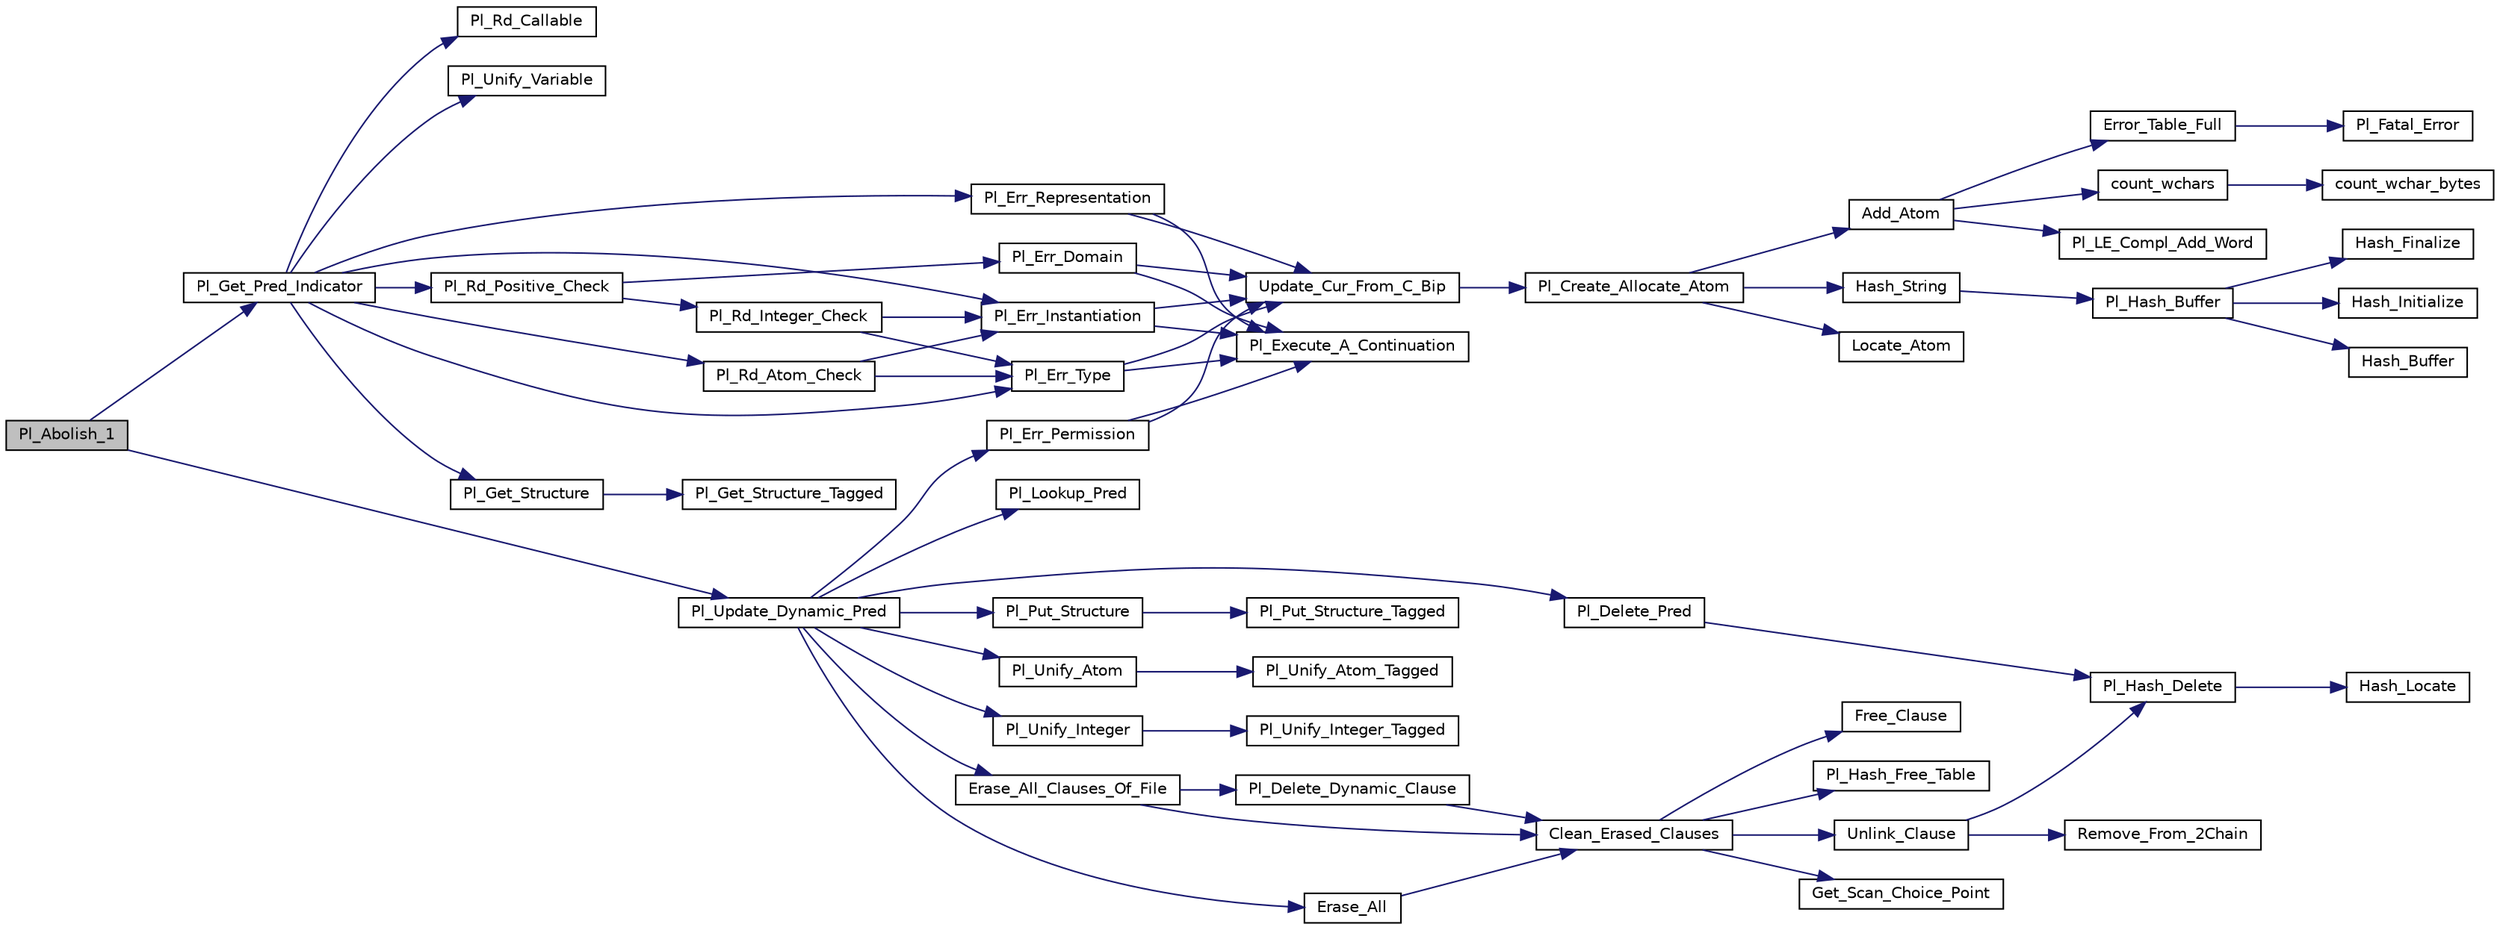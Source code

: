 digraph "Pl_Abolish_1"
{
  edge [fontname="Helvetica",fontsize="10",labelfontname="Helvetica",labelfontsize="10"];
  node [fontname="Helvetica",fontsize="10",shape=record];
  rankdir="LR";
  Node1 [label="Pl_Abolish_1",height=0.2,width=0.4,color="black", fillcolor="grey75", style="filled", fontcolor="black"];
  Node1 -> Node2 [color="midnightblue",fontsize="10",style="solid",fontname="Helvetica"];
  Node2 [label="Pl_Get_Pred_Indicator",height=0.2,width=0.4,color="black", fillcolor="white", style="filled",URL="$term__supp_8c.html#a1a7cb51e4b7f2bcef5e50086b6636647"];
  Node2 -> Node3 [color="midnightblue",fontsize="10",style="solid",fontname="Helvetica"];
  Node3 [label="Pl_Err_Instantiation",height=0.2,width=0.4,color="black", fillcolor="white", style="filled",URL="$error__supp_8c.html#a17057fc5577da70316e8f62fca4743f7"];
  Node3 -> Node4 [color="midnightblue",fontsize="10",style="solid",fontname="Helvetica"];
  Node4 [label="Update_Cur_From_C_Bip",height=0.2,width=0.4,color="black", fillcolor="white", style="filled",URL="$error__supp_8c.html#aef1341aeb3ceb943d8e9d7d6f77b0582"];
  Node4 -> Node5 [color="midnightblue",fontsize="10",style="solid",fontname="Helvetica"];
  Node5 [label="Pl_Create_Allocate_Atom",height=0.2,width=0.4,color="black", fillcolor="white", style="filled",URL="$atom_8c.html#a76a3983dda97458000ed903b9bc94f6c"];
  Node5 -> Node6 [color="midnightblue",fontsize="10",style="solid",fontname="Helvetica"];
  Node6 [label="Hash_String",height=0.2,width=0.4,color="black", fillcolor="white", style="filled",URL="$atom_8c.html#a9ed09c0173fe0a0e6d0f90ec363687fe"];
  Node6 -> Node7 [color="midnightblue",fontsize="10",style="solid",fontname="Helvetica"];
  Node7 [label="Pl_Hash_Buffer",height=0.2,width=0.4,color="black", fillcolor="white", style="filled",URL="$hash__fct_8c.html#a59393adcfbeeda198a890af25f29cf7c"];
  Node7 -> Node8 [color="midnightblue",fontsize="10",style="solid",fontname="Helvetica"];
  Node8 [label="Hash_Initialize",height=0.2,width=0.4,color="black", fillcolor="white", style="filled",URL="$hash__fct_8c.html#abe414d7525a1bb4fcb8e4fd757498cb9"];
  Node7 -> Node9 [color="midnightblue",fontsize="10",style="solid",fontname="Helvetica"];
  Node9 [label="Hash_Buffer",height=0.2,width=0.4,color="black", fillcolor="white", style="filled",URL="$hash__fct_8c.html#a8b1af6cc6089ce3e2e3dc0a8a0d55e90"];
  Node7 -> Node10 [color="midnightblue",fontsize="10",style="solid",fontname="Helvetica"];
  Node10 [label="Hash_Finalize",height=0.2,width=0.4,color="black", fillcolor="white", style="filled",URL="$hash__fct_8c.html#aa33bb265b03bb03aa455241e374409f7"];
  Node5 -> Node11 [color="midnightblue",fontsize="10",style="solid",fontname="Helvetica"];
  Node11 [label="Locate_Atom",height=0.2,width=0.4,color="black", fillcolor="white", style="filled",URL="$atom_8c.html#ad4222685eae3cdb0315df48a8a7e89fc"];
  Node5 -> Node12 [color="midnightblue",fontsize="10",style="solid",fontname="Helvetica"];
  Node12 [label="Add_Atom",height=0.2,width=0.4,color="black", fillcolor="white", style="filled",URL="$atom_8c.html#abe628ad301508c0ed926cfb4bc791818"];
  Node12 -> Node13 [color="midnightblue",fontsize="10",style="solid",fontname="Helvetica"];
  Node13 [label="Error_Table_Full",height=0.2,width=0.4,color="black", fillcolor="white", style="filled",URL="$atom_8c.html#a37c733b7022eab8b9b95f0182591ee15"];
  Node13 -> Node14 [color="midnightblue",fontsize="10",style="solid",fontname="Helvetica"];
  Node14 [label="Pl_Fatal_Error",height=0.2,width=0.4,color="black", fillcolor="white", style="filled",URL="$misc_8c.html#a190fea7904d7245d4fdc5e9404a07907"];
  Node12 -> Node15 [color="midnightblue",fontsize="10",style="solid",fontname="Helvetica"];
  Node15 [label="count_wchars",height=0.2,width=0.4,color="black", fillcolor="white", style="filled",URL="$pl__wchar_8c.html#a55a0d7269a65645bbd4c978385b0c7a3"];
  Node15 -> Node16 [color="midnightblue",fontsize="10",style="solid",fontname="Helvetica"];
  Node16 [label="count_wchar_bytes",height=0.2,width=0.4,color="black", fillcolor="white", style="filled",URL="$pl__wchar_8c.html#afa9feb443cef2f8da40dd45a8c0e273d"];
  Node12 -> Node17 [color="midnightblue",fontsize="10",style="solid",fontname="Helvetica"];
  Node17 [label="Pl_LE_Compl_Add_Word",height=0.2,width=0.4,color="black", fillcolor="white", style="filled",URL="$linedit_8c.html#ab2a8db946ffd8187b5216ff4ac8cbe7c"];
  Node3 -> Node18 [color="midnightblue",fontsize="10",style="solid",fontname="Helvetica"];
  Node18 [label="Pl_Execute_A_Continuation",height=0.2,width=0.4,color="black", fillcolor="white", style="filled",URL="$engine_8c.html#ae0fcb6df66410fd57c52a0ba16527642"];
  Node2 -> Node19 [color="midnightblue",fontsize="10",style="solid",fontname="Helvetica"];
  Node19 [label="Pl_Get_Structure",height=0.2,width=0.4,color="black", fillcolor="white", style="filled",URL="$wam__inst_8c.html#a3142e85c3603983f78392e0a0498106b"];
  Node19 -> Node20 [color="midnightblue",fontsize="10",style="solid",fontname="Helvetica"];
  Node20 [label="Pl_Get_Structure_Tagged",height=0.2,width=0.4,color="black", fillcolor="white", style="filled",URL="$wam__inst_8c.html#a2c65ef3714c1e3ff114311255eb080ff"];
  Node2 -> Node21 [color="midnightblue",fontsize="10",style="solid",fontname="Helvetica"];
  Node21 [label="Pl_Rd_Callable",height=0.2,width=0.4,color="black", fillcolor="white", style="filled",URL="$c__supp_8c.html#a87bf64b8f10efda0897b794b69334fb9"];
  Node2 -> Node22 [color="midnightblue",fontsize="10",style="solid",fontname="Helvetica"];
  Node22 [label="Pl_Err_Type",height=0.2,width=0.4,color="black", fillcolor="white", style="filled",URL="$error__supp_8c.html#a88375a38b23326055e59e455c25f982e"];
  Node22 -> Node4 [color="midnightblue",fontsize="10",style="solid",fontname="Helvetica"];
  Node22 -> Node18 [color="midnightblue",fontsize="10",style="solid",fontname="Helvetica"];
  Node2 -> Node23 [color="midnightblue",fontsize="10",style="solid",fontname="Helvetica"];
  Node23 [label="Pl_Unify_Variable",height=0.2,width=0.4,color="black", fillcolor="white", style="filled",URL="$wam__inst_8c.html#ab11181944ecf328d3ade45d83f7744d8"];
  Node2 -> Node24 [color="midnightblue",fontsize="10",style="solid",fontname="Helvetica"];
  Node24 [label="Pl_Rd_Atom_Check",height=0.2,width=0.4,color="black", fillcolor="white", style="filled",URL="$c__supp_8c.html#a7659195fe3d298fb9e8b8cedf62e3ba8"];
  Node24 -> Node3 [color="midnightblue",fontsize="10",style="solid",fontname="Helvetica"];
  Node24 -> Node22 [color="midnightblue",fontsize="10",style="solid",fontname="Helvetica"];
  Node2 -> Node25 [color="midnightblue",fontsize="10",style="solid",fontname="Helvetica"];
  Node25 [label="Pl_Rd_Positive_Check",height=0.2,width=0.4,color="black", fillcolor="white", style="filled",URL="$c__supp_8c.html#a01f9dffcde8024d8d615c5fec871c78e"];
  Node25 -> Node26 [color="midnightblue",fontsize="10",style="solid",fontname="Helvetica"];
  Node26 [label="Pl_Rd_Integer_Check",height=0.2,width=0.4,color="black", fillcolor="white", style="filled",URL="$c__supp_8c.html#a4d49bcb32b72985e0cb21cde4978c313"];
  Node26 -> Node3 [color="midnightblue",fontsize="10",style="solid",fontname="Helvetica"];
  Node26 -> Node22 [color="midnightblue",fontsize="10",style="solid",fontname="Helvetica"];
  Node25 -> Node27 [color="midnightblue",fontsize="10",style="solid",fontname="Helvetica"];
  Node27 [label="Pl_Err_Domain",height=0.2,width=0.4,color="black", fillcolor="white", style="filled",URL="$error__supp_8c.html#a3e55bc25f2716a2492cdd6c8baddec88"];
  Node27 -> Node4 [color="midnightblue",fontsize="10",style="solid",fontname="Helvetica"];
  Node27 -> Node18 [color="midnightblue",fontsize="10",style="solid",fontname="Helvetica"];
  Node2 -> Node28 [color="midnightblue",fontsize="10",style="solid",fontname="Helvetica"];
  Node28 [label="Pl_Err_Representation",height=0.2,width=0.4,color="black", fillcolor="white", style="filled",URL="$error__supp_8c.html#a63aa2b2bc9fdc48a57b03ce667140ac9"];
  Node28 -> Node4 [color="midnightblue",fontsize="10",style="solid",fontname="Helvetica"];
  Node28 -> Node18 [color="midnightblue",fontsize="10",style="solid",fontname="Helvetica"];
  Node1 -> Node29 [color="midnightblue",fontsize="10",style="solid",fontname="Helvetica"];
  Node29 [label="Pl_Update_Dynamic_Pred",height=0.2,width=0.4,color="black", fillcolor="white", style="filled",URL="$dynam__supp_8c.html#af2cac5b4516a9be41cee52450df43a55"];
  Node29 -> Node30 [color="midnightblue",fontsize="10",style="solid",fontname="Helvetica"];
  Node30 [label="Pl_Lookup_Pred",height=0.2,width=0.4,color="black", fillcolor="white", style="filled",URL="$pred_8c.html#aa8ebf08b93ec7e4bde2c544c70ba4c39"];
  Node29 -> Node31 [color="midnightblue",fontsize="10",style="solid",fontname="Helvetica"];
  Node31 [label="Pl_Put_Structure",height=0.2,width=0.4,color="black", fillcolor="white", style="filled",URL="$wam__inst_8c.html#aa32a139dbb5d14b79b3655b5ad06502e"];
  Node31 -> Node32 [color="midnightblue",fontsize="10",style="solid",fontname="Helvetica"];
  Node32 [label="Pl_Put_Structure_Tagged",height=0.2,width=0.4,color="black", fillcolor="white", style="filled",URL="$wam__inst_8c.html#a0979a8e2cad3f397d84bfea3ee5dfb0c"];
  Node29 -> Node33 [color="midnightblue",fontsize="10",style="solid",fontname="Helvetica"];
  Node33 [label="Pl_Unify_Atom",height=0.2,width=0.4,color="black", fillcolor="white", style="filled",URL="$wam__inst_8c.html#a9d87a5b4acfffab877517842b1fa4055"];
  Node33 -> Node34 [color="midnightblue",fontsize="10",style="solid",fontname="Helvetica"];
  Node34 [label="Pl_Unify_Atom_Tagged",height=0.2,width=0.4,color="black", fillcolor="white", style="filled",URL="$wam__inst_8c.html#a656e0931247533aa8d30c3e0398513fe"];
  Node29 -> Node35 [color="midnightblue",fontsize="10",style="solid",fontname="Helvetica"];
  Node35 [label="Pl_Unify_Integer",height=0.2,width=0.4,color="black", fillcolor="white", style="filled",URL="$wam__inst_8c.html#a6ec65d8b59b5c6b865ad0e4f1b23b73e"];
  Node35 -> Node36 [color="midnightblue",fontsize="10",style="solid",fontname="Helvetica"];
  Node36 [label="Pl_Unify_Integer_Tagged",height=0.2,width=0.4,color="black", fillcolor="white", style="filled",URL="$wam__inst_8c.html#a3be80b778e2bf523f0d512323c9f3125"];
  Node29 -> Node37 [color="midnightblue",fontsize="10",style="solid",fontname="Helvetica"];
  Node37 [label="Pl_Err_Permission",height=0.2,width=0.4,color="black", fillcolor="white", style="filled",URL="$error__supp_8c.html#aaabb1cf3d95cae6233891669b077ab2c"];
  Node37 -> Node4 [color="midnightblue",fontsize="10",style="solid",fontname="Helvetica"];
  Node37 -> Node18 [color="midnightblue",fontsize="10",style="solid",fontname="Helvetica"];
  Node29 -> Node38 [color="midnightblue",fontsize="10",style="solid",fontname="Helvetica"];
  Node38 [label="Erase_All_Clauses_Of_File",height=0.2,width=0.4,color="black", fillcolor="white", style="filled",URL="$dynam__supp_8c.html#a29c4a50b49c0c3135759e3b7689e9446"];
  Node38 -> Node39 [color="midnightblue",fontsize="10",style="solid",fontname="Helvetica"];
  Node39 [label="Pl_Delete_Dynamic_Clause",height=0.2,width=0.4,color="black", fillcolor="white", style="filled",URL="$dynam__supp_8c.html#a156eab6644dca3b20880322814ee4451"];
  Node39 -> Node40 [color="midnightblue",fontsize="10",style="solid",fontname="Helvetica"];
  Node40 [label="Clean_Erased_Clauses",height=0.2,width=0.4,color="black", fillcolor="white", style="filled",URL="$dynam__supp_8c.html#afedf03617ad179356659ba12b748e57d"];
  Node40 -> Node41 [color="midnightblue",fontsize="10",style="solid",fontname="Helvetica"];
  Node41 [label="Get_Scan_Choice_Point",height=0.2,width=0.4,color="black", fillcolor="white", style="filled",URL="$dynam__supp_8c.html#ada397d60e8eb1e3a362345953eae0efd"];
  Node40 -> Node42 [color="midnightblue",fontsize="10",style="solid",fontname="Helvetica"];
  Node42 [label="Free_Clause",height=0.2,width=0.4,color="black", fillcolor="white", style="filled",URL="$dynam__supp_8c.html#aec7c1bbdc8a3ef2ddd99413f8d6dc1f6"];
  Node40 -> Node43 [color="midnightblue",fontsize="10",style="solid",fontname="Helvetica"];
  Node43 [label="Pl_Hash_Free_Table",height=0.2,width=0.4,color="black", fillcolor="white", style="filled",URL="$hash_8c.html#a295f55c97219e9399aa83175af69c891"];
  Node40 -> Node44 [color="midnightblue",fontsize="10",style="solid",fontname="Helvetica"];
  Node44 [label="Unlink_Clause",height=0.2,width=0.4,color="black", fillcolor="white", style="filled",URL="$dynam__supp_8c.html#ad7f5f2af85fc33d7a9f23cdb1f47c936"];
  Node44 -> Node45 [color="midnightblue",fontsize="10",style="solid",fontname="Helvetica"];
  Node45 [label="Remove_From_2Chain",height=0.2,width=0.4,color="black", fillcolor="white", style="filled",URL="$dynam__supp_8c.html#aeff4296cc3b2c77514795fbbd1cf0f14"];
  Node44 -> Node46 [color="midnightblue",fontsize="10",style="solid",fontname="Helvetica"];
  Node46 [label="Pl_Hash_Delete",height=0.2,width=0.4,color="black", fillcolor="white", style="filled",URL="$hash_8c.html#aba073a491f0937450a3681a01f6d07a7"];
  Node46 -> Node47 [color="midnightblue",fontsize="10",style="solid",fontname="Helvetica"];
  Node47 [label="Hash_Locate",height=0.2,width=0.4,color="black", fillcolor="white", style="filled",URL="$hash_8c.html#a12948099c13cb849ed3575849492ac33"];
  Node38 -> Node40 [color="midnightblue",fontsize="10",style="solid",fontname="Helvetica"];
  Node29 -> Node48 [color="midnightblue",fontsize="10",style="solid",fontname="Helvetica"];
  Node48 [label="Erase_All",height=0.2,width=0.4,color="black", fillcolor="white", style="filled",URL="$dynam__supp_8c.html#adeb8d2c522eca38ffe710f2cdefc5895"];
  Node48 -> Node40 [color="midnightblue",fontsize="10",style="solid",fontname="Helvetica"];
  Node29 -> Node49 [color="midnightblue",fontsize="10",style="solid",fontname="Helvetica"];
  Node49 [label="Pl_Delete_Pred",height=0.2,width=0.4,color="black", fillcolor="white", style="filled",URL="$pred_8c.html#af871791264131d07932474af4ddbdbb3"];
  Node49 -> Node46 [color="midnightblue",fontsize="10",style="solid",fontname="Helvetica"];
}
